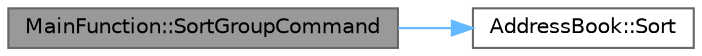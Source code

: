 digraph "MainFunction::SortGroupCommand"
{
 // LATEX_PDF_SIZE
  bgcolor="transparent";
  edge [fontname=Helvetica,fontsize=10,labelfontname=Helvetica,labelfontsize=10];
  node [fontname=Helvetica,fontsize=10,shape=box,height=0.2,width=0.4];
  rankdir="LR";
  Node1 [label="MainFunction::SortGroupCommand",height=0.2,width=0.4,color="gray40", fillcolor="grey60", style="filled", fontcolor="black",tooltip="按照组别拼音升序排序，AddressBook>sortgroup command, sort contact in the AddressBook using string in ascii ascen..."];
  Node1 -> Node2 [color="steelblue1",style="solid"];
  Node2 [label="AddressBook::Sort",height=0.2,width=0.4,color="grey40", fillcolor="white", style="filled",URL="$class_address_book.html#acef18d40a6792d9ae74e544a23448c38",tooltip="按姓名排序 AddressBook"];
}
